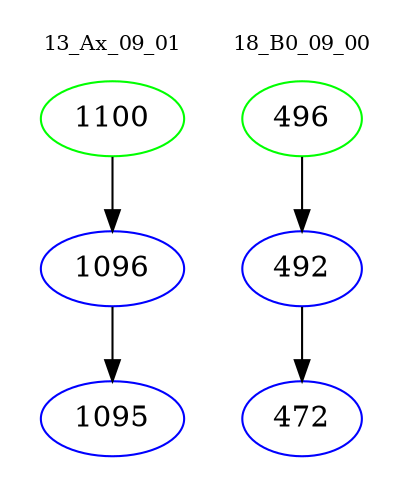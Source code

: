 digraph{
subgraph cluster_0 {
color = white
label = "13_Ax_09_01";
fontsize=10;
T0_1100 [label="1100", color="green"]
T0_1100 -> T0_1096 [color="black"]
T0_1096 [label="1096", color="blue"]
T0_1096 -> T0_1095 [color="black"]
T0_1095 [label="1095", color="blue"]
}
subgraph cluster_1 {
color = white
label = "18_B0_09_00";
fontsize=10;
T1_496 [label="496", color="green"]
T1_496 -> T1_492 [color="black"]
T1_492 [label="492", color="blue"]
T1_492 -> T1_472 [color="black"]
T1_472 [label="472", color="blue"]
}
}
